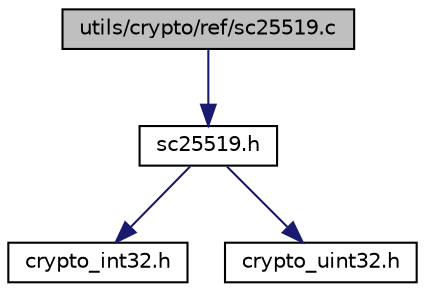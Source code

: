 digraph "utils/crypto/ref/sc25519.c"
{
  edge [fontname="Helvetica",fontsize="10",labelfontname="Helvetica",labelfontsize="10"];
  node [fontname="Helvetica",fontsize="10",shape=record];
  Node0 [label="utils/crypto/ref/sc25519.c",height=0.2,width=0.4,color="black", fillcolor="grey75", style="filled", fontcolor="black"];
  Node0 -> Node1 [color="midnightblue",fontsize="10",style="solid",fontname="Helvetica"];
  Node1 [label="sc25519.h",height=0.2,width=0.4,color="black", fillcolor="white", style="filled",URL="$sc25519_8h.html"];
  Node1 -> Node2 [color="midnightblue",fontsize="10",style="solid",fontname="Helvetica"];
  Node2 [label="crypto_int32.h",height=0.2,width=0.4,color="black", fillcolor="white", style="filled",URL="$crypto__int32_8h.html"];
  Node1 -> Node3 [color="midnightblue",fontsize="10",style="solid",fontname="Helvetica"];
  Node3 [label="crypto_uint32.h",height=0.2,width=0.4,color="black", fillcolor="white", style="filled",URL="$crypto__uint32_8h.html"];
}
